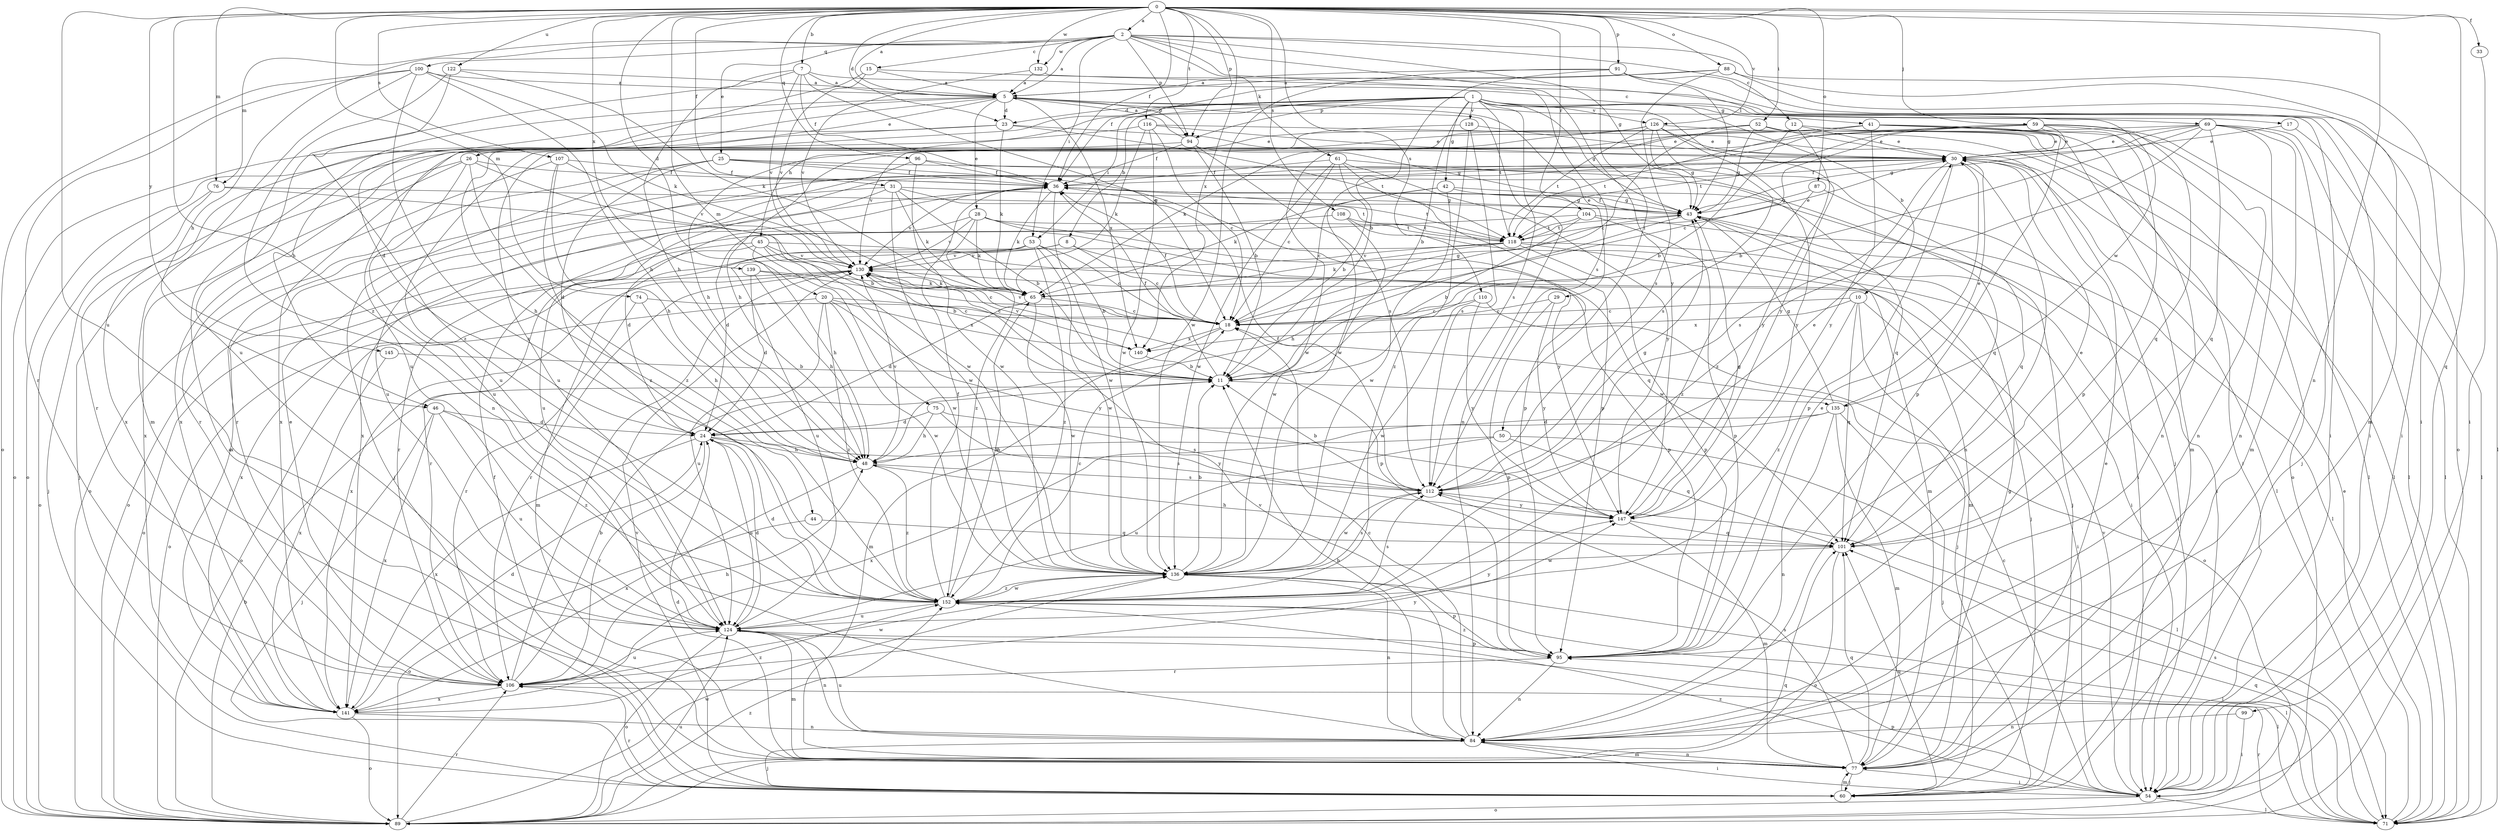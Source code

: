 strict digraph  {
0;
1;
2;
5;
7;
8;
10;
11;
12;
15;
17;
18;
20;
23;
24;
25;
26;
28;
29;
30;
31;
33;
36;
41;
42;
43;
44;
45;
46;
48;
50;
52;
53;
54;
59;
60;
61;
65;
69;
71;
74;
75;
76;
77;
84;
87;
88;
89;
91;
94;
95;
96;
99;
100;
101;
104;
106;
107;
108;
110;
112;
116;
118;
122;
124;
126;
128;
130;
132;
135;
136;
139;
140;
141;
145;
147;
152;
0 -> 2  [label=a];
0 -> 5  [label=a];
0 -> 7  [label=b];
0 -> 20  [label=d];
0 -> 23  [label=d];
0 -> 31  [label=f];
0 -> 33  [label=f];
0 -> 36  [label=f];
0 -> 50  [label=i];
0 -> 52  [label=i];
0 -> 59  [label=j];
0 -> 74  [label=m];
0 -> 75  [label=m];
0 -> 76  [label=m];
0 -> 84  [label=n];
0 -> 87  [label=o];
0 -> 88  [label=o];
0 -> 91  [label=p];
0 -> 94  [label=p];
0 -> 96  [label=q];
0 -> 99  [label=q];
0 -> 104  [label=r];
0 -> 107  [label=s];
0 -> 108  [label=s];
0 -> 110  [label=s];
0 -> 116  [label=t];
0 -> 122  [label=u];
0 -> 124  [label=u];
0 -> 126  [label=v];
0 -> 132  [label=w];
0 -> 139  [label=x];
0 -> 140  [label=x];
0 -> 145  [label=y];
0 -> 152  [label=z];
1 -> 8  [label=b];
1 -> 10  [label=b];
1 -> 11  [label=b];
1 -> 23  [label=d];
1 -> 41  [label=g];
1 -> 42  [label=g];
1 -> 43  [label=g];
1 -> 44  [label=h];
1 -> 45  [label=h];
1 -> 53  [label=i];
1 -> 69  [label=l];
1 -> 94  [label=p];
1 -> 112  [label=s];
1 -> 118  [label=t];
1 -> 126  [label=v];
1 -> 128  [label=v];
1 -> 147  [label=y];
2 -> 5  [label=a];
2 -> 12  [label=c];
2 -> 15  [label=c];
2 -> 25  [label=e];
2 -> 43  [label=g];
2 -> 46  [label=h];
2 -> 53  [label=i];
2 -> 54  [label=i];
2 -> 61  [label=k];
2 -> 76  [label=m];
2 -> 94  [label=p];
2 -> 100  [label=q];
2 -> 112  [label=s];
2 -> 132  [label=w];
2 -> 147  [label=y];
5 -> 23  [label=d];
5 -> 26  [label=e];
5 -> 28  [label=e];
5 -> 29  [label=e];
5 -> 46  [label=h];
5 -> 84  [label=n];
5 -> 94  [label=p];
5 -> 124  [label=u];
5 -> 135  [label=w];
5 -> 140  [label=x];
7 -> 5  [label=a];
7 -> 17  [label=c];
7 -> 18  [label=c];
7 -> 36  [label=f];
7 -> 48  [label=h];
7 -> 124  [label=u];
7 -> 130  [label=v];
8 -> 18  [label=c];
8 -> 95  [label=p];
8 -> 124  [label=u];
8 -> 130  [label=v];
10 -> 18  [label=c];
10 -> 54  [label=i];
10 -> 60  [label=j];
10 -> 101  [label=q];
10 -> 140  [label=x];
10 -> 152  [label=z];
11 -> 36  [label=f];
11 -> 135  [label=w];
12 -> 11  [label=b];
12 -> 30  [label=e];
12 -> 77  [label=m];
12 -> 147  [label=y];
15 -> 5  [label=a];
15 -> 24  [label=d];
15 -> 54  [label=i];
15 -> 130  [label=v];
17 -> 30  [label=e];
17 -> 71  [label=l];
18 -> 36  [label=f];
18 -> 77  [label=m];
18 -> 130  [label=v];
18 -> 140  [label=x];
20 -> 18  [label=c];
20 -> 89  [label=o];
20 -> 124  [label=u];
20 -> 136  [label=w];
20 -> 140  [label=x];
20 -> 147  [label=y];
20 -> 152  [label=z];
23 -> 30  [label=e];
23 -> 65  [label=k];
23 -> 89  [label=o];
23 -> 118  [label=t];
23 -> 141  [label=x];
24 -> 48  [label=h];
24 -> 106  [label=r];
24 -> 112  [label=s];
24 -> 124  [label=u];
24 -> 141  [label=x];
25 -> 24  [label=d];
25 -> 36  [label=f];
25 -> 60  [label=j];
25 -> 89  [label=o];
25 -> 95  [label=p];
25 -> 101  [label=q];
26 -> 36  [label=f];
26 -> 60  [label=j];
26 -> 124  [label=u];
26 -> 136  [label=w];
26 -> 141  [label=x];
26 -> 152  [label=z];
28 -> 24  [label=d];
28 -> 65  [label=k];
28 -> 101  [label=q];
28 -> 118  [label=t];
28 -> 130  [label=v];
28 -> 147  [label=y];
28 -> 152  [label=z];
29 -> 18  [label=c];
29 -> 95  [label=p];
29 -> 147  [label=y];
30 -> 36  [label=f];
30 -> 71  [label=l];
30 -> 84  [label=n];
30 -> 95  [label=p];
30 -> 106  [label=r];
30 -> 112  [label=s];
30 -> 141  [label=x];
31 -> 11  [label=b];
31 -> 43  [label=g];
31 -> 65  [label=k];
31 -> 118  [label=t];
31 -> 124  [label=u];
31 -> 136  [label=w];
31 -> 141  [label=x];
33 -> 54  [label=i];
36 -> 43  [label=g];
36 -> 65  [label=k];
36 -> 89  [label=o];
36 -> 118  [label=t];
36 -> 130  [label=v];
36 -> 136  [label=w];
41 -> 30  [label=e];
41 -> 65  [label=k];
41 -> 71  [label=l];
41 -> 84  [label=n];
41 -> 95  [label=p];
41 -> 118  [label=t];
41 -> 136  [label=w];
41 -> 147  [label=y];
42 -> 18  [label=c];
42 -> 43  [label=g];
42 -> 54  [label=i];
42 -> 65  [label=k];
42 -> 136  [label=w];
43 -> 36  [label=f];
43 -> 48  [label=h];
43 -> 60  [label=j];
43 -> 77  [label=m];
43 -> 118  [label=t];
44 -> 89  [label=o];
44 -> 101  [label=q];
45 -> 11  [label=b];
45 -> 48  [label=h];
45 -> 60  [label=j];
45 -> 106  [label=r];
45 -> 130  [label=v];
45 -> 136  [label=w];
45 -> 141  [label=x];
46 -> 24  [label=d];
46 -> 60  [label=j];
46 -> 124  [label=u];
46 -> 141  [label=x];
46 -> 152  [label=z];
48 -> 112  [label=s];
48 -> 130  [label=v];
48 -> 141  [label=x];
48 -> 152  [label=z];
50 -> 48  [label=h];
50 -> 71  [label=l];
50 -> 101  [label=q];
50 -> 124  [label=u];
52 -> 18  [label=c];
52 -> 30  [label=e];
52 -> 43  [label=g];
52 -> 54  [label=i];
52 -> 89  [label=o];
52 -> 106  [label=r];
52 -> 141  [label=x];
53 -> 11  [label=b];
53 -> 18  [label=c];
53 -> 77  [label=m];
53 -> 130  [label=v];
53 -> 136  [label=w];
53 -> 152  [label=z];
54 -> 18  [label=c];
54 -> 71  [label=l];
54 -> 89  [label=o];
54 -> 95  [label=p];
54 -> 130  [label=v];
54 -> 152  [label=z];
59 -> 18  [label=c];
59 -> 30  [label=e];
59 -> 71  [label=l];
59 -> 84  [label=n];
59 -> 95  [label=p];
59 -> 101  [label=q];
59 -> 118  [label=t];
59 -> 124  [label=u];
59 -> 136  [label=w];
60 -> 5  [label=a];
60 -> 77  [label=m];
60 -> 101  [label=q];
60 -> 106  [label=r];
60 -> 130  [label=v];
61 -> 11  [label=b];
61 -> 18  [label=c];
61 -> 36  [label=f];
61 -> 95  [label=p];
61 -> 101  [label=q];
61 -> 136  [label=w];
61 -> 147  [label=y];
65 -> 18  [label=c];
65 -> 24  [label=d];
65 -> 43  [label=g];
65 -> 136  [label=w];
69 -> 11  [label=b];
69 -> 30  [label=e];
69 -> 43  [label=g];
69 -> 48  [label=h];
69 -> 60  [label=j];
69 -> 71  [label=l];
69 -> 77  [label=m];
69 -> 84  [label=n];
69 -> 101  [label=q];
69 -> 152  [label=z];
71 -> 30  [label=e];
71 -> 101  [label=q];
71 -> 106  [label=r];
71 -> 112  [label=s];
74 -> 18  [label=c];
74 -> 48  [label=h];
74 -> 106  [label=r];
75 -> 24  [label=d];
75 -> 48  [label=h];
75 -> 112  [label=s];
75 -> 147  [label=y];
76 -> 11  [label=b];
76 -> 43  [label=g];
76 -> 60  [label=j];
76 -> 89  [label=o];
77 -> 24  [label=d];
77 -> 30  [label=e];
77 -> 36  [label=f];
77 -> 43  [label=g];
77 -> 54  [label=i];
77 -> 60  [label=j];
77 -> 84  [label=n];
77 -> 101  [label=q];
77 -> 112  [label=s];
84 -> 11  [label=b];
84 -> 18  [label=c];
84 -> 54  [label=i];
84 -> 60  [label=j];
84 -> 77  [label=m];
84 -> 124  [label=u];
84 -> 130  [label=v];
87 -> 43  [label=g];
87 -> 101  [label=q];
87 -> 152  [label=z];
88 -> 5  [label=a];
88 -> 36  [label=f];
88 -> 71  [label=l];
88 -> 77  [label=m];
88 -> 112  [label=s];
89 -> 11  [label=b];
89 -> 101  [label=q];
89 -> 106  [label=r];
89 -> 124  [label=u];
89 -> 136  [label=w];
89 -> 152  [label=z];
91 -> 5  [label=a];
91 -> 11  [label=b];
91 -> 43  [label=g];
91 -> 54  [label=i];
91 -> 89  [label=o];
91 -> 136  [label=w];
94 -> 5  [label=a];
94 -> 11  [label=b];
94 -> 36  [label=f];
94 -> 43  [label=g];
94 -> 89  [label=o];
94 -> 112  [label=s];
95 -> 30  [label=e];
95 -> 84  [label=n];
95 -> 106  [label=r];
95 -> 152  [label=z];
96 -> 36  [label=f];
96 -> 54  [label=i];
96 -> 124  [label=u];
96 -> 136  [label=w];
99 -> 54  [label=i];
99 -> 84  [label=n];
100 -> 5  [label=a];
100 -> 48  [label=h];
100 -> 65  [label=k];
100 -> 77  [label=m];
100 -> 89  [label=o];
100 -> 106  [label=r];
100 -> 152  [label=z];
101 -> 30  [label=e];
101 -> 48  [label=h];
101 -> 89  [label=o];
101 -> 136  [label=w];
104 -> 11  [label=b];
104 -> 71  [label=l];
104 -> 95  [label=p];
104 -> 106  [label=r];
104 -> 118  [label=t];
106 -> 11  [label=b];
106 -> 30  [label=e];
106 -> 48  [label=h];
106 -> 124  [label=u];
106 -> 130  [label=v];
106 -> 136  [label=w];
106 -> 141  [label=x];
106 -> 147  [label=y];
107 -> 36  [label=f];
107 -> 48  [label=h];
107 -> 106  [label=r];
107 -> 130  [label=v];
107 -> 152  [label=z];
108 -> 24  [label=d];
108 -> 54  [label=i];
108 -> 118  [label=t];
108 -> 136  [label=w];
110 -> 18  [label=c];
110 -> 89  [label=o];
110 -> 136  [label=w];
110 -> 147  [label=y];
112 -> 11  [label=b];
112 -> 30  [label=e];
112 -> 36  [label=f];
112 -> 43  [label=g];
112 -> 136  [label=w];
112 -> 147  [label=y];
116 -> 18  [label=c];
116 -> 30  [label=e];
116 -> 60  [label=j];
116 -> 65  [label=k];
116 -> 136  [label=w];
116 -> 141  [label=x];
118 -> 30  [label=e];
118 -> 54  [label=i];
118 -> 65  [label=k];
118 -> 77  [label=m];
118 -> 89  [label=o];
118 -> 95  [label=p];
118 -> 130  [label=v];
122 -> 5  [label=a];
122 -> 65  [label=k];
122 -> 84  [label=n];
122 -> 152  [label=z];
124 -> 24  [label=d];
124 -> 71  [label=l];
124 -> 77  [label=m];
124 -> 84  [label=n];
124 -> 89  [label=o];
124 -> 95  [label=p];
124 -> 147  [label=y];
126 -> 30  [label=e];
126 -> 43  [label=g];
126 -> 48  [label=h];
126 -> 71  [label=l];
126 -> 112  [label=s];
126 -> 118  [label=t];
126 -> 130  [label=v];
126 -> 147  [label=y];
128 -> 30  [label=e];
128 -> 112  [label=s];
128 -> 124  [label=u];
128 -> 152  [label=z];
130 -> 65  [label=k];
130 -> 89  [label=o];
130 -> 95  [label=p];
130 -> 106  [label=r];
130 -> 141  [label=x];
132 -> 5  [label=a];
132 -> 54  [label=i];
132 -> 130  [label=v];
135 -> 24  [label=d];
135 -> 30  [label=e];
135 -> 43  [label=g];
135 -> 60  [label=j];
135 -> 77  [label=m];
135 -> 84  [label=n];
135 -> 141  [label=x];
136 -> 11  [label=b];
136 -> 71  [label=l];
136 -> 84  [label=n];
136 -> 95  [label=p];
136 -> 112  [label=s];
136 -> 152  [label=z];
139 -> 18  [label=c];
139 -> 24  [label=d];
139 -> 48  [label=h];
139 -> 65  [label=k];
140 -> 11  [label=b];
140 -> 130  [label=v];
141 -> 24  [label=d];
141 -> 84  [label=n];
141 -> 89  [label=o];
141 -> 152  [label=z];
145 -> 11  [label=b];
145 -> 141  [label=x];
147 -> 43  [label=g];
147 -> 77  [label=m];
147 -> 101  [label=q];
152 -> 18  [label=c];
152 -> 24  [label=d];
152 -> 36  [label=f];
152 -> 65  [label=k];
152 -> 71  [label=l];
152 -> 112  [label=s];
152 -> 124  [label=u];
152 -> 136  [label=w];
}
